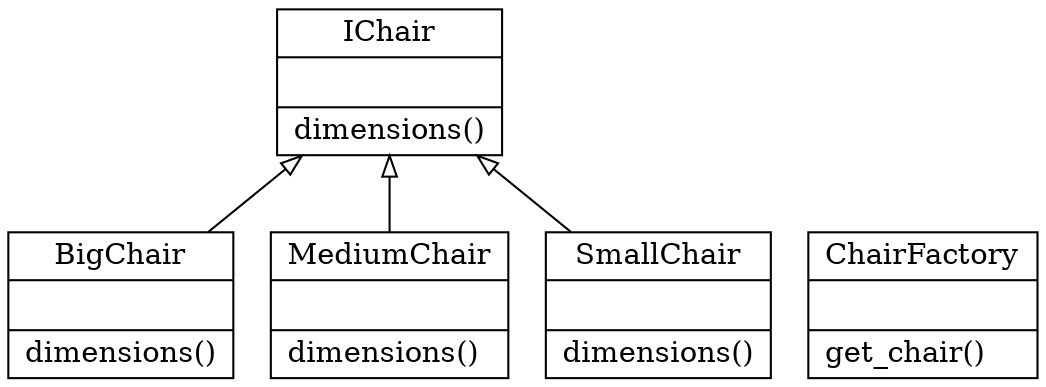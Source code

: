 digraph "classes_chair_factory" {
charset="utf-8"
rankdir=BT
"0" [label="{BigChair|\l|dimensions()\l}", shape="record"];
"1" [label="{ChairFactory|\l|get_chair()\l}", shape="record"];
"2" [label="{IChair|\l|dimensions()\l}", shape="record"];
"3" [label="{MediumChair|\l|dimensions()\l}", shape="record"];
"4" [label="{SmallChair|\l|dimensions()\l}", shape="record"];
"0" -> "2" [arrowhead="empty", arrowtail="none"];
"3" -> "2" [arrowhead="empty", arrowtail="none"];
"4" -> "2" [arrowhead="empty", arrowtail="none"];
}
